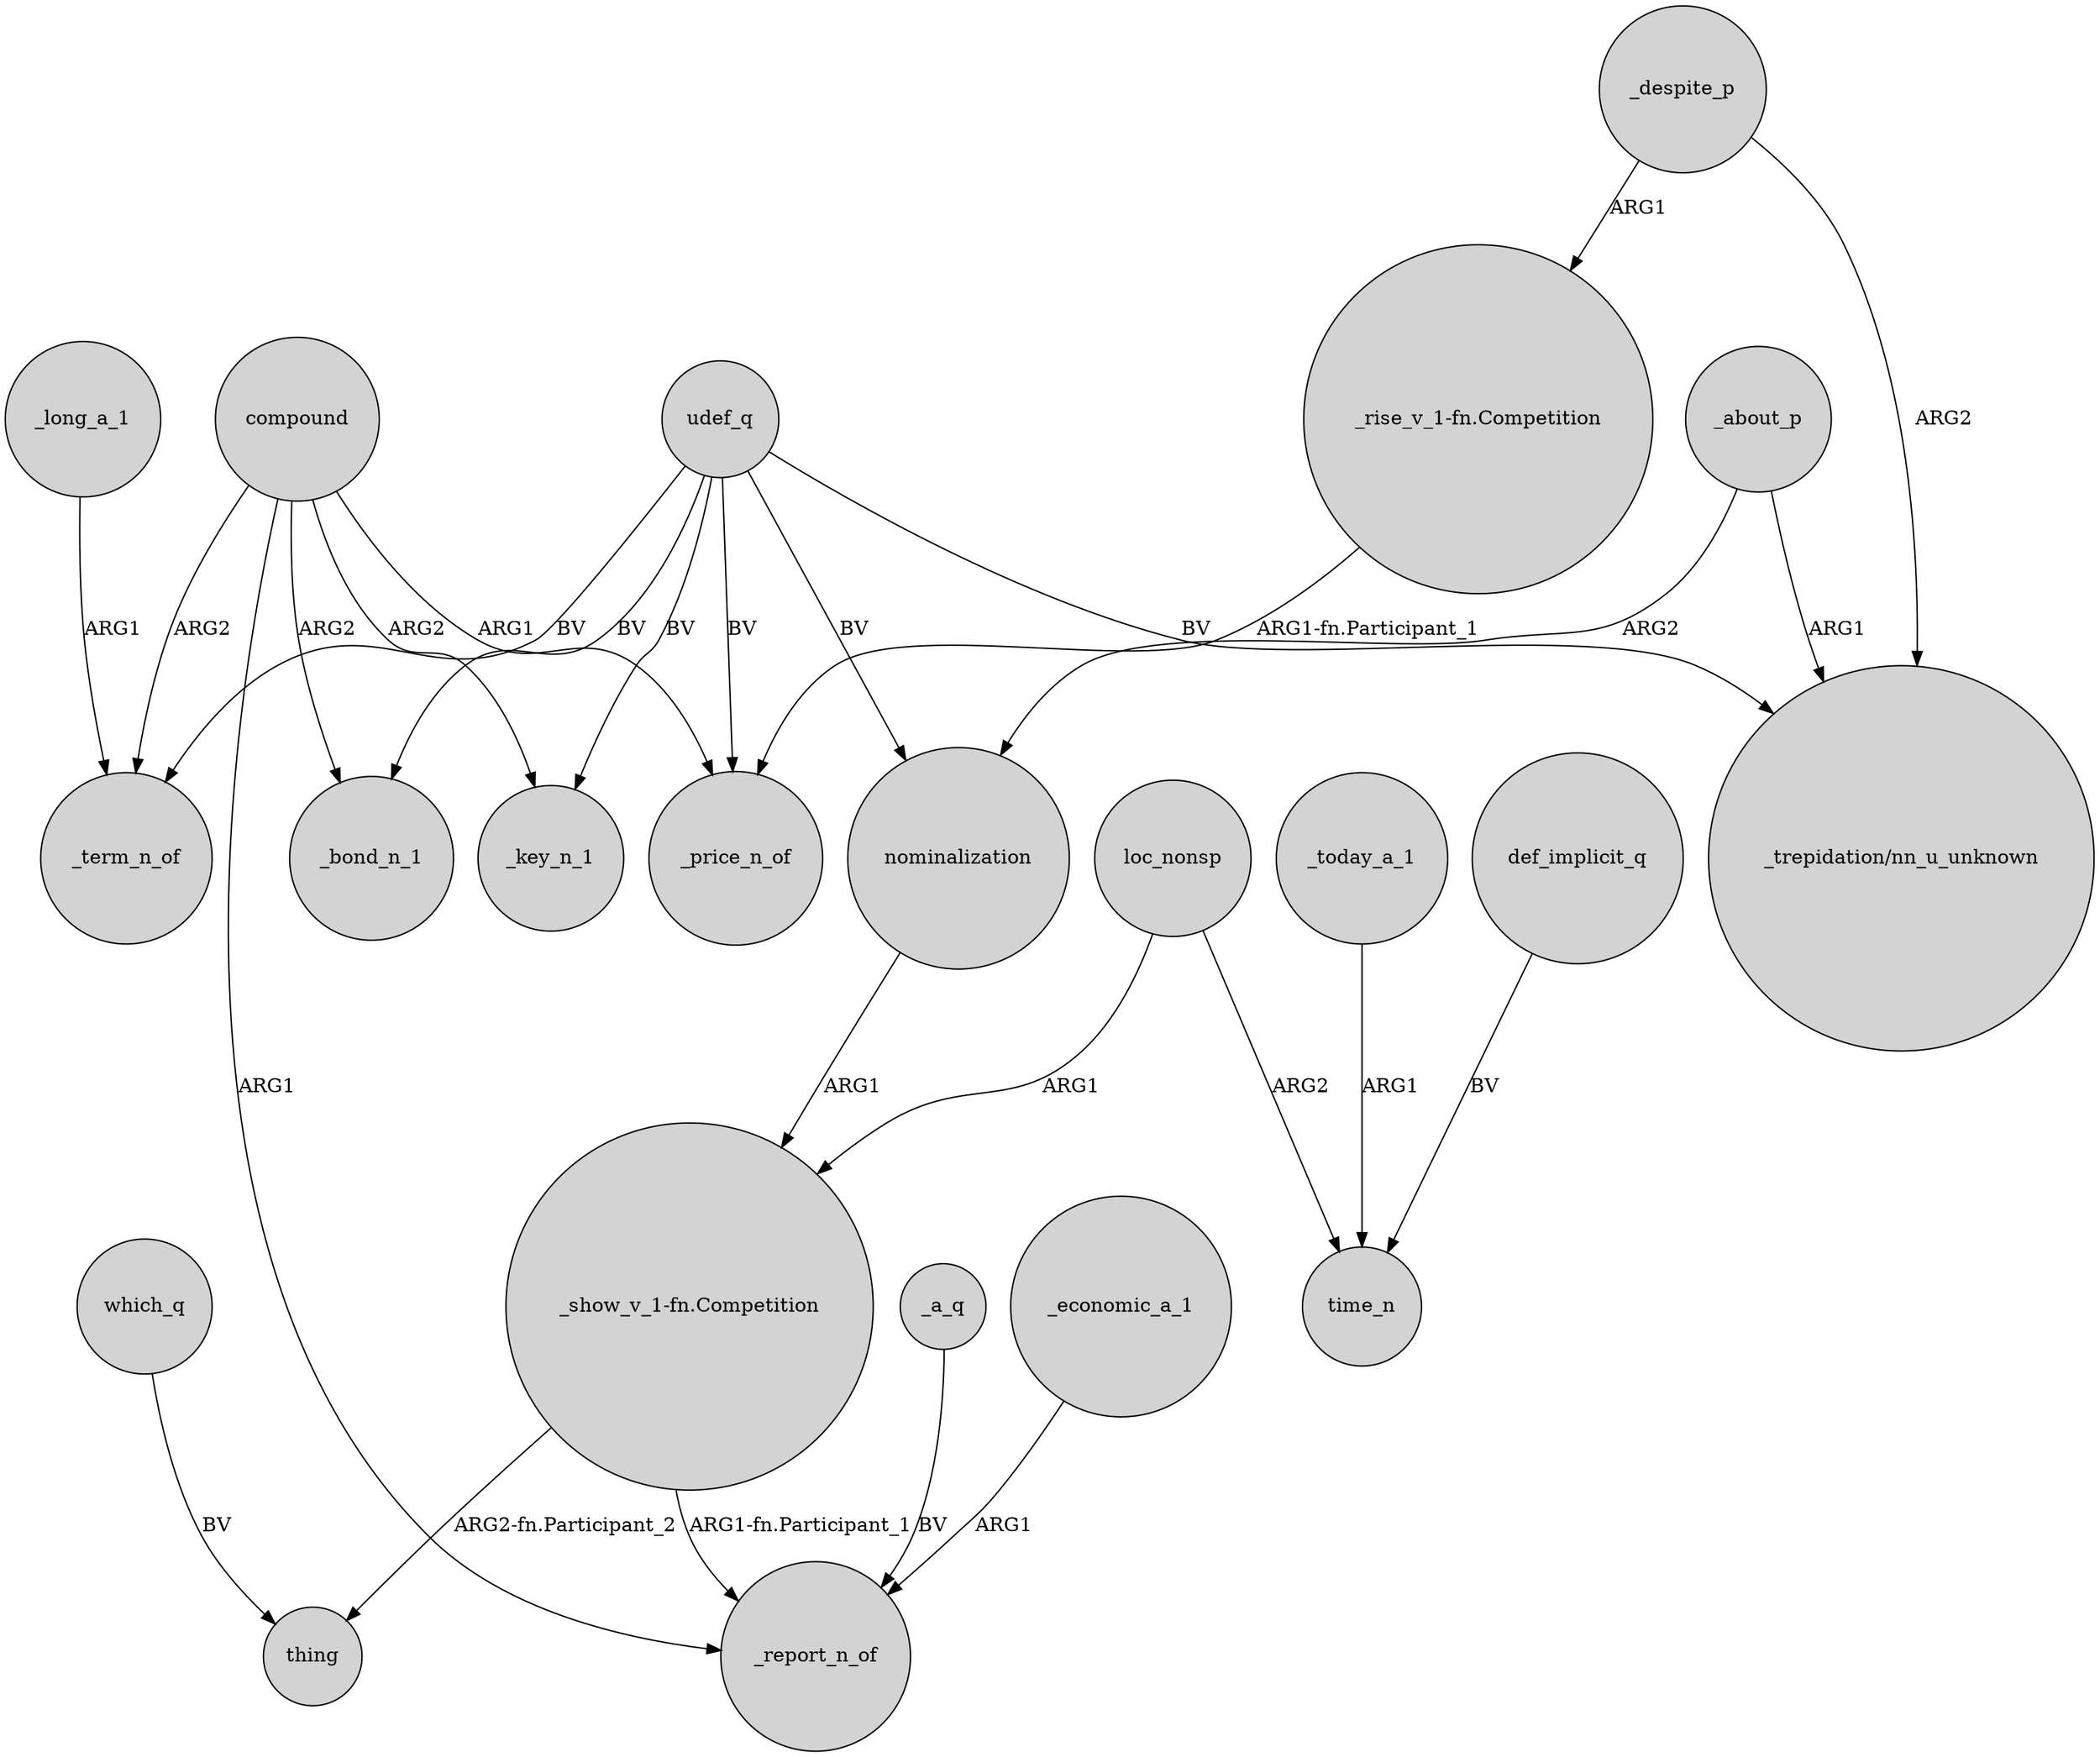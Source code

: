 digraph {
	node [shape=circle style=filled]
	udef_q -> _term_n_of [label=BV]
	udef_q -> _bond_n_1 [label=BV]
	compound -> _term_n_of [label=ARG2]
	udef_q -> _price_n_of [label=BV]
	"_show_v_1-fn.Competition" -> thing [label="ARG2-fn.Participant_2"]
	udef_q -> nominalization [label=BV]
	which_q -> thing [label=BV]
	_long_a_1 -> _term_n_of [label=ARG1]
	udef_q -> _key_n_1 [label=BV]
	compound -> _bond_n_1 [label=ARG2]
	_about_p -> nominalization [label=ARG2]
	"_show_v_1-fn.Competition" -> _report_n_of [label="ARG1-fn.Participant_1"]
	_a_q -> _report_n_of [label=BV]
	_despite_p -> "_trepidation/nn_u_unknown" [label=ARG2]
	nominalization -> "_show_v_1-fn.Competition" [label=ARG1]
	_about_p -> "_trepidation/nn_u_unknown" [label=ARG1]
	_economic_a_1 -> _report_n_of [label=ARG1]
	_despite_p -> "_rise_v_1-fn.Competition" [label=ARG1]
	_today_a_1 -> time_n [label=ARG1]
	"_rise_v_1-fn.Competition" -> _price_n_of [label="ARG1-fn.Participant_1"]
	loc_nonsp -> time_n [label=ARG2]
	compound -> _report_n_of [label=ARG1]
	udef_q -> "_trepidation/nn_u_unknown" [label=BV]
	loc_nonsp -> "_show_v_1-fn.Competition" [label=ARG1]
	compound -> _key_n_1 [label=ARG2]
	compound -> _price_n_of [label=ARG1]
	def_implicit_q -> time_n [label=BV]
}
